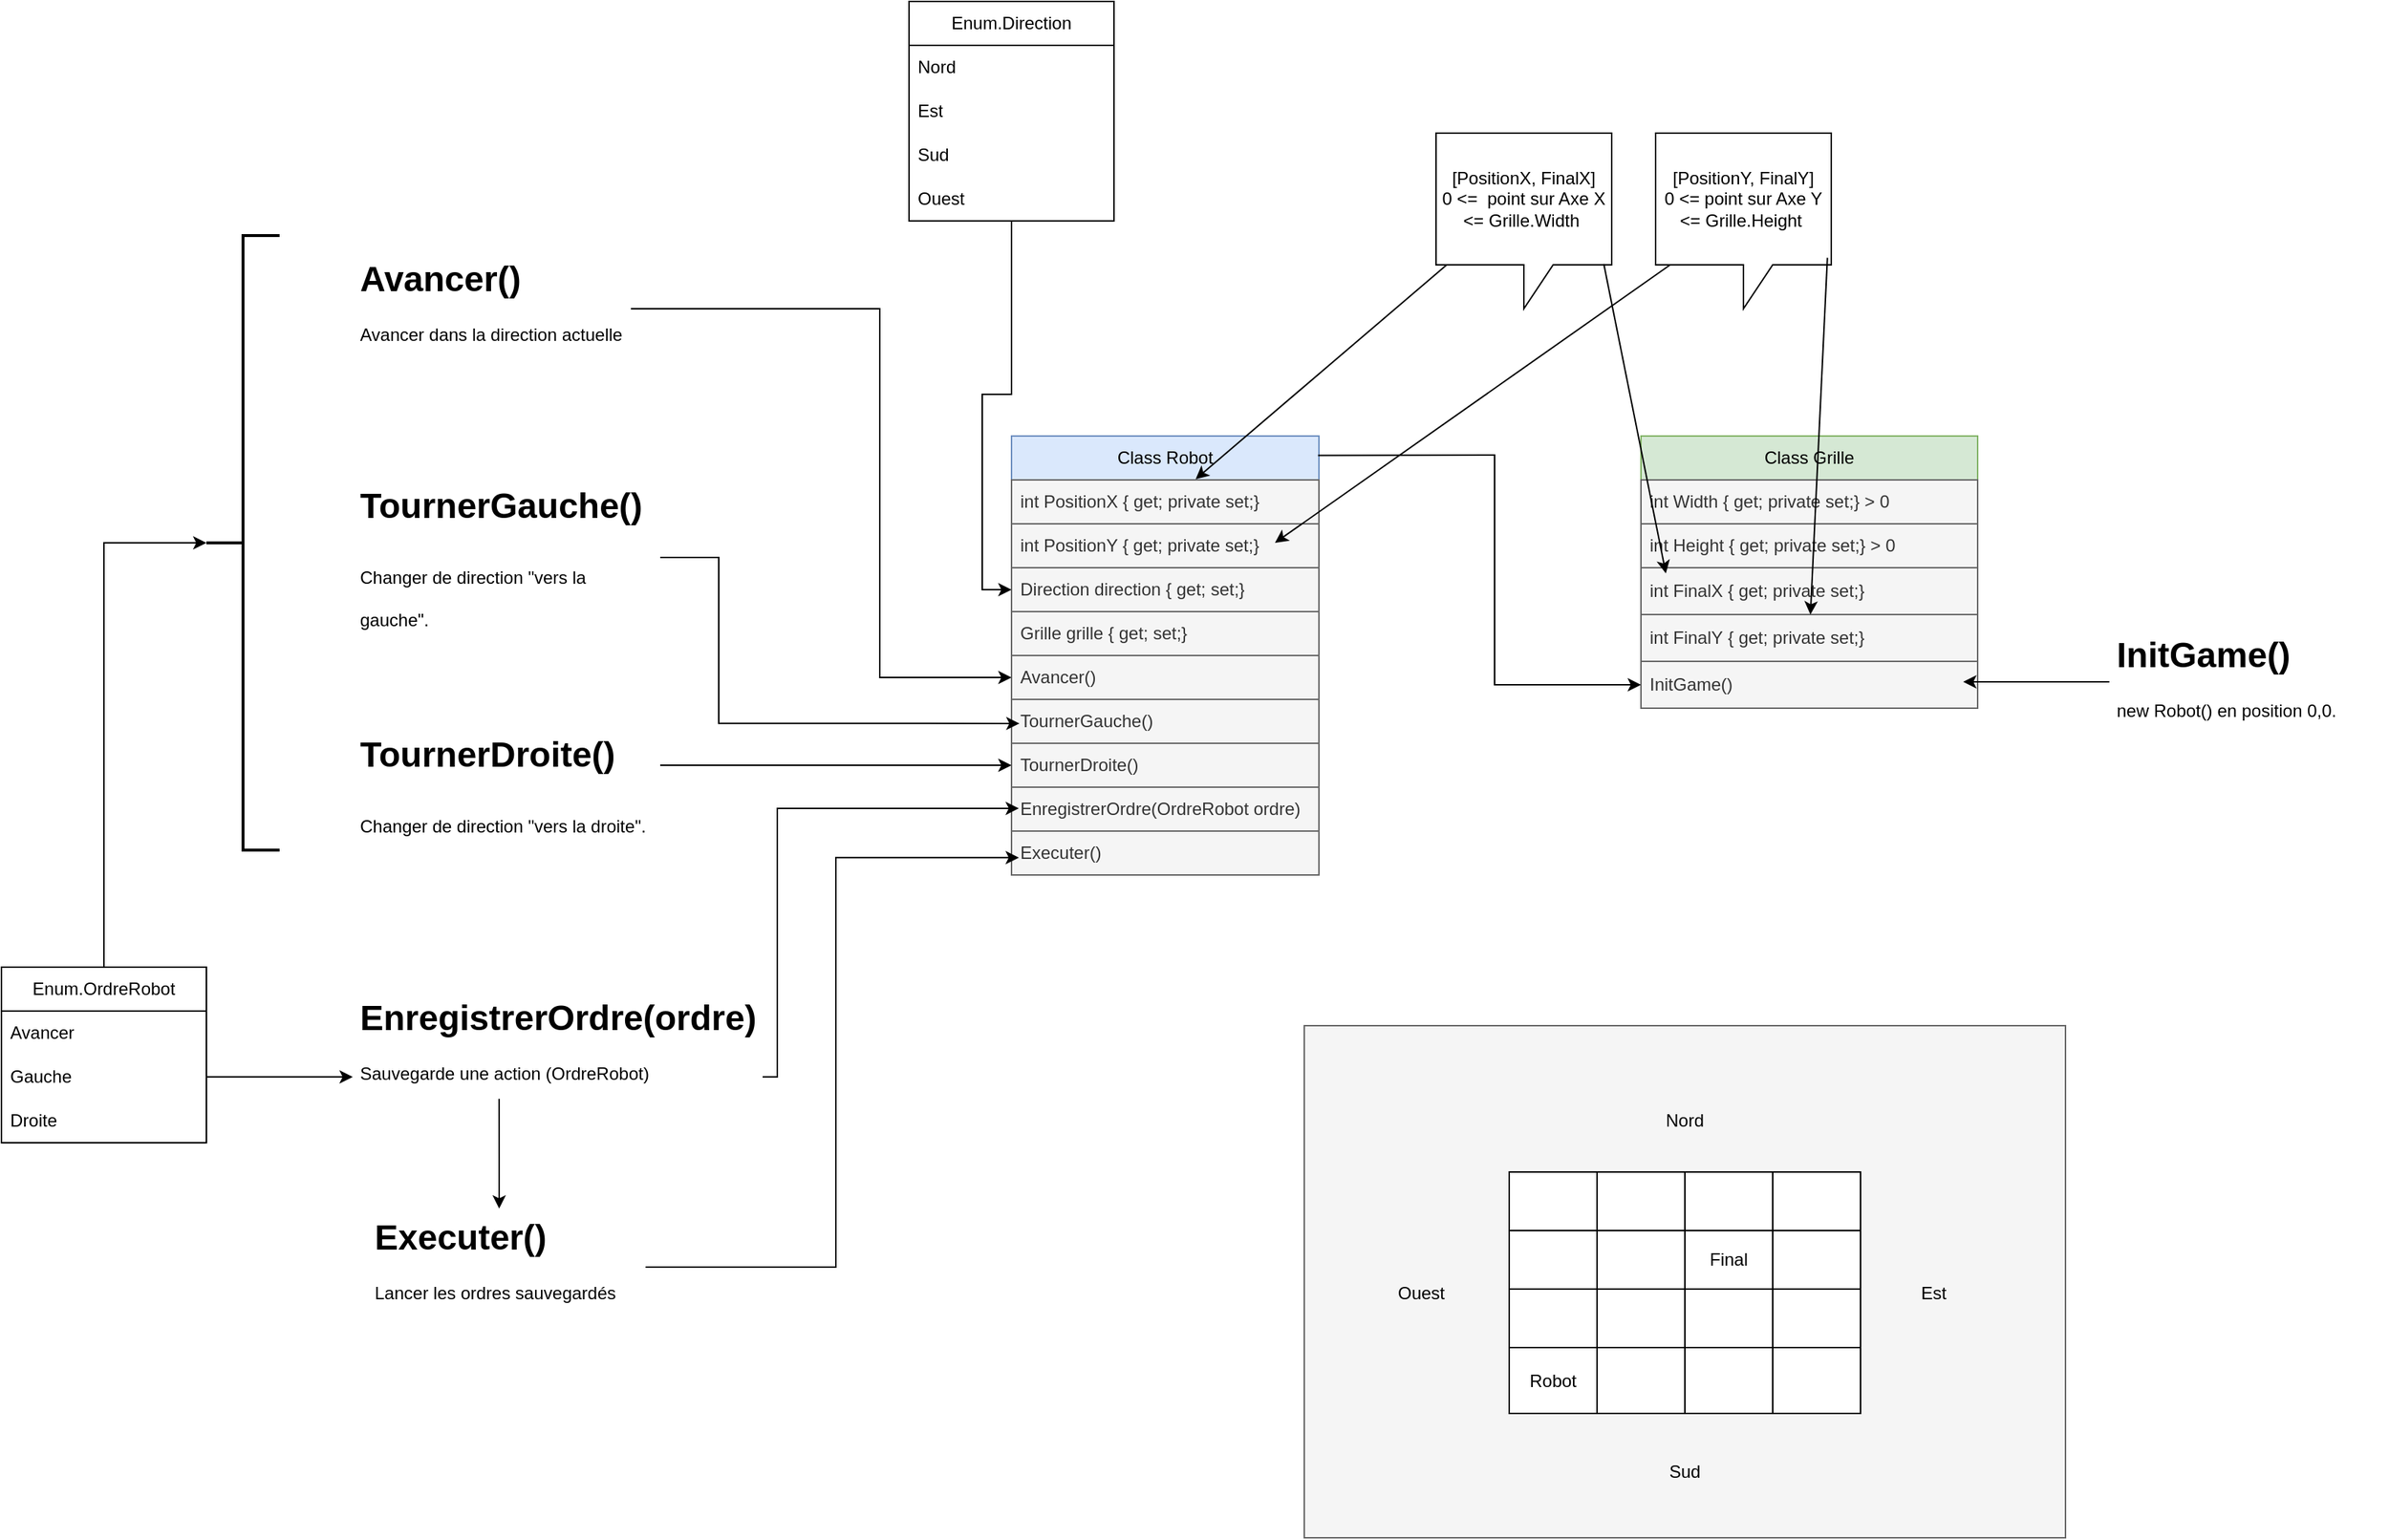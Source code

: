 <mxfile version="22.1.5" type="github">
  <diagram name="Page-1" id="VhgcgTBq95Pmw-9vcF3V">
    <mxGraphModel dx="2122" dy="1234" grid="1" gridSize="10" guides="1" tooltips="1" connect="1" arrows="1" fold="1" page="1" pageScale="1" pageWidth="3300" pageHeight="4681" math="0" shadow="0">
      <root>
        <mxCell id="0" />
        <mxCell id="1" parent="0" />
        <mxCell id="qqzEdZoCKTwrQgAhdA4L-1" value="Class Grille" style="swimlane;fontStyle=0;childLayout=stackLayout;horizontal=1;startSize=30;horizontalStack=0;resizeParent=1;resizeParentMax=0;resizeLast=0;collapsible=1;marginBottom=0;whiteSpace=wrap;html=1;fillColor=#d5e8d4;strokeColor=#82b366;" parent="1" vertex="1">
          <mxGeometry x="1570" y="427" width="230" height="186" as="geometry" />
        </mxCell>
        <mxCell id="qqzEdZoCKTwrQgAhdA4L-2" value="int Width { get; private set;} &amp;gt; 0" style="text;strokeColor=#666666;fillColor=#f5f5f5;align=left;verticalAlign=middle;spacingLeft=4;spacingRight=4;overflow=hidden;points=[[0,0.5],[1,0.5]];portConstraint=eastwest;rotatable=0;whiteSpace=wrap;html=1;fontColor=#333333;" parent="qqzEdZoCKTwrQgAhdA4L-1" vertex="1">
          <mxGeometry y="30" width="230" height="30" as="geometry" />
        </mxCell>
        <mxCell id="qqzEdZoCKTwrQgAhdA4L-3" value="int&amp;nbsp;Height { get; private set;} &amp;gt; 0" style="text;strokeColor=#666666;fillColor=#f5f5f5;align=left;verticalAlign=middle;spacingLeft=4;spacingRight=4;overflow=hidden;points=[[0,0.5],[1,0.5]];portConstraint=eastwest;rotatable=0;whiteSpace=wrap;html=1;fontColor=#333333;" parent="qqzEdZoCKTwrQgAhdA4L-1" vertex="1">
          <mxGeometry y="60" width="230" height="30" as="geometry" />
        </mxCell>
        <mxCell id="qqzEdZoCKTwrQgAhdA4L-4" value="int&amp;nbsp;FinalX { get; private set;}" style="text;strokeColor=#666666;fillColor=#f5f5f5;align=left;verticalAlign=middle;spacingLeft=4;spacingRight=4;overflow=hidden;points=[[0,0.5],[1,0.5]];portConstraint=eastwest;rotatable=0;whiteSpace=wrap;html=1;fontColor=#333333;" parent="qqzEdZoCKTwrQgAhdA4L-1" vertex="1">
          <mxGeometry y="90" width="230" height="32" as="geometry" />
        </mxCell>
        <mxCell id="qqzEdZoCKTwrQgAhdA4L-6" value="int FinalY&amp;nbsp;{ get; private set;}" style="text;strokeColor=#666666;fillColor=#f5f5f5;align=left;verticalAlign=middle;spacingLeft=4;spacingRight=4;overflow=hidden;points=[[0,0.5],[1,0.5]];portConstraint=eastwest;rotatable=0;whiteSpace=wrap;html=1;fontColor=#333333;" parent="qqzEdZoCKTwrQgAhdA4L-1" vertex="1">
          <mxGeometry y="122" width="230" height="32" as="geometry" />
        </mxCell>
        <mxCell id="qqzEdZoCKTwrQgAhdA4L-7" value="InitGame()" style="text;strokeColor=#666666;fillColor=#f5f5f5;align=left;verticalAlign=middle;spacingLeft=4;spacingRight=4;overflow=hidden;points=[[0,0.5],[1,0.5]];portConstraint=eastwest;rotatable=0;whiteSpace=wrap;html=1;fontColor=#333333;" parent="qqzEdZoCKTwrQgAhdA4L-1" vertex="1">
          <mxGeometry y="154" width="230" height="32" as="geometry" />
        </mxCell>
        <mxCell id="qqzEdZoCKTwrQgAhdA4L-9" value="Class Robot" style="swimlane;fontStyle=0;childLayout=stackLayout;horizontal=1;startSize=30;horizontalStack=0;resizeParent=1;resizeParentMax=0;resizeLast=0;collapsible=1;marginBottom=0;whiteSpace=wrap;html=1;fillColor=#dae8fc;strokeColor=#6c8ebf;" parent="1" vertex="1">
          <mxGeometry x="1140" y="427" width="210" height="300" as="geometry" />
        </mxCell>
        <mxCell id="qqzEdZoCKTwrQgAhdA4L-10" value="int PositionX { get; private set;}&amp;nbsp;" style="text;align=left;verticalAlign=middle;spacingLeft=4;spacingRight=4;overflow=hidden;points=[[0,0.5],[1,0.5]];portConstraint=eastwest;rotatable=0;whiteSpace=wrap;html=1;fillColor=#f5f5f5;fontColor=#333333;strokeColor=#666666;" parent="qqzEdZoCKTwrQgAhdA4L-9" vertex="1">
          <mxGeometry y="30" width="210" height="30" as="geometry" />
        </mxCell>
        <mxCell id="qqzEdZoCKTwrQgAhdA4L-11" value="int PositionY { get; private set;}&amp;nbsp;" style="text;align=left;verticalAlign=middle;spacingLeft=4;spacingRight=4;overflow=hidden;points=[[0,0.5],[1,0.5]];portConstraint=eastwest;rotatable=0;whiteSpace=wrap;html=1;fillColor=#f5f5f5;fontColor=#333333;strokeColor=#666666;" parent="qqzEdZoCKTwrQgAhdA4L-9" vertex="1">
          <mxGeometry y="60" width="210" height="30" as="geometry" />
        </mxCell>
        <mxCell id="qqzEdZoCKTwrQgAhdA4L-14" value="Direction direction { get; set;}" style="text;align=left;verticalAlign=middle;spacingLeft=4;spacingRight=4;overflow=hidden;points=[[0,0.5],[1,0.5]];portConstraint=eastwest;rotatable=0;whiteSpace=wrap;html=1;fillColor=#f5f5f5;fontColor=#333333;strokeColor=#666666;" parent="qqzEdZoCKTwrQgAhdA4L-9" vertex="1">
          <mxGeometry y="90" width="210" height="30" as="geometry" />
        </mxCell>
        <mxCell id="qqzEdZoCKTwrQgAhdA4L-17" value="Grille grille { get; set;}" style="text;align=left;verticalAlign=middle;spacingLeft=4;spacingRight=4;overflow=hidden;points=[[0,0.5],[1,0.5]];portConstraint=eastwest;rotatable=0;whiteSpace=wrap;html=1;fillColor=#f5f5f5;fontColor=#333333;strokeColor=#666666;" parent="qqzEdZoCKTwrQgAhdA4L-9" vertex="1">
          <mxGeometry y="120" width="210" height="30" as="geometry" />
        </mxCell>
        <mxCell id="qqzEdZoCKTwrQgAhdA4L-12" value="Avancer()" style="text;align=left;verticalAlign=middle;spacingLeft=4;spacingRight=4;overflow=hidden;points=[[0,0.5],[1,0.5]];portConstraint=eastwest;rotatable=0;whiteSpace=wrap;html=1;fillColor=#f5f5f5;fontColor=#333333;strokeColor=#666666;" parent="qqzEdZoCKTwrQgAhdA4L-9" vertex="1">
          <mxGeometry y="150" width="210" height="30" as="geometry" />
        </mxCell>
        <mxCell id="qqzEdZoCKTwrQgAhdA4L-19" value="TournerGauche()" style="text;align=left;verticalAlign=middle;spacingLeft=4;spacingRight=4;overflow=hidden;points=[[0,0.5],[1,0.5]];portConstraint=eastwest;rotatable=0;whiteSpace=wrap;html=1;fillColor=#f5f5f5;fontColor=#333333;strokeColor=#666666;" parent="qqzEdZoCKTwrQgAhdA4L-9" vertex="1">
          <mxGeometry y="180" width="210" height="30" as="geometry" />
        </mxCell>
        <mxCell id="qqzEdZoCKTwrQgAhdA4L-20" value="TournerDroite()" style="text;align=left;verticalAlign=middle;spacingLeft=4;spacingRight=4;overflow=hidden;points=[[0,0.5],[1,0.5]];portConstraint=eastwest;rotatable=0;whiteSpace=wrap;html=1;fillColor=#f5f5f5;fontColor=#333333;strokeColor=#666666;" parent="qqzEdZoCKTwrQgAhdA4L-9" vertex="1">
          <mxGeometry y="210" width="210" height="30" as="geometry" />
        </mxCell>
        <mxCell id="qqzEdZoCKTwrQgAhdA4L-21" value="EnregistrerOrdre(OrdreRobot ordre)" style="text;align=left;verticalAlign=middle;spacingLeft=4;spacingRight=4;overflow=hidden;points=[[0,0.5],[1,0.5]];portConstraint=eastwest;rotatable=0;whiteSpace=wrap;html=1;fillColor=#f5f5f5;fontColor=#333333;strokeColor=#666666;" parent="qqzEdZoCKTwrQgAhdA4L-9" vertex="1">
          <mxGeometry y="240" width="210" height="30" as="geometry" />
        </mxCell>
        <mxCell id="qqzEdZoCKTwrQgAhdA4L-22" value="Executer()" style="text;align=left;verticalAlign=middle;spacingLeft=4;spacingRight=4;overflow=hidden;points=[[0,0.5],[1,0.5]];portConstraint=eastwest;rotatable=0;whiteSpace=wrap;html=1;fillColor=#f5f5f5;fontColor=#333333;strokeColor=#666666;" parent="qqzEdZoCKTwrQgAhdA4L-9" vertex="1">
          <mxGeometry y="270" width="210" height="30" as="geometry" />
        </mxCell>
        <mxCell id="lX1yc3wwbv_Ot165KATT-20" style="edgeStyle=orthogonalEdgeStyle;rounded=0;orthogonalLoop=1;jettySize=auto;html=1;entryX=0;entryY=0.5;entryDx=0;entryDy=0;" edge="1" parent="1" source="qqzEdZoCKTwrQgAhdA4L-23" target="qqzEdZoCKTwrQgAhdA4L-14">
          <mxGeometry relative="1" as="geometry" />
        </mxCell>
        <mxCell id="qqzEdZoCKTwrQgAhdA4L-23" value="Enum.Direction" style="swimlane;fontStyle=0;childLayout=stackLayout;horizontal=1;startSize=30;horizontalStack=0;resizeParent=1;resizeParentMax=0;resizeLast=0;collapsible=1;marginBottom=0;whiteSpace=wrap;html=1;" parent="1" vertex="1">
          <mxGeometry x="1070" y="130" width="140" height="150" as="geometry" />
        </mxCell>
        <mxCell id="qqzEdZoCKTwrQgAhdA4L-24" value="Nord&lt;span style=&quot;white-space: pre;&quot;&gt;&#x9;&lt;/span&gt;&lt;span style=&quot;white-space: pre;&quot;&gt;&#x9;&lt;/span&gt;" style="text;strokeColor=none;fillColor=none;align=left;verticalAlign=middle;spacingLeft=4;spacingRight=4;overflow=hidden;points=[[0,0.5],[1,0.5]];portConstraint=eastwest;rotatable=0;whiteSpace=wrap;html=1;" parent="qqzEdZoCKTwrQgAhdA4L-23" vertex="1">
          <mxGeometry y="30" width="140" height="30" as="geometry" />
        </mxCell>
        <mxCell id="qqzEdZoCKTwrQgAhdA4L-25" value="Est" style="text;strokeColor=none;fillColor=none;align=left;verticalAlign=middle;spacingLeft=4;spacingRight=4;overflow=hidden;points=[[0,0.5],[1,0.5]];portConstraint=eastwest;rotatable=0;whiteSpace=wrap;html=1;" parent="qqzEdZoCKTwrQgAhdA4L-23" vertex="1">
          <mxGeometry y="60" width="140" height="30" as="geometry" />
        </mxCell>
        <mxCell id="qqzEdZoCKTwrQgAhdA4L-26" value="Sud" style="text;strokeColor=none;fillColor=none;align=left;verticalAlign=middle;spacingLeft=4;spacingRight=4;overflow=hidden;points=[[0,0.5],[1,0.5]];portConstraint=eastwest;rotatable=0;whiteSpace=wrap;html=1;" parent="qqzEdZoCKTwrQgAhdA4L-23" vertex="1">
          <mxGeometry y="90" width="140" height="30" as="geometry" />
        </mxCell>
        <mxCell id="qqzEdZoCKTwrQgAhdA4L-27" value="Ouest" style="text;strokeColor=none;fillColor=none;align=left;verticalAlign=middle;spacingLeft=4;spacingRight=4;overflow=hidden;points=[[0,0.5],[1,0.5]];portConstraint=eastwest;rotatable=0;whiteSpace=wrap;html=1;" parent="qqzEdZoCKTwrQgAhdA4L-23" vertex="1">
          <mxGeometry y="120" width="140" height="30" as="geometry" />
        </mxCell>
        <mxCell id="lX1yc3wwbv_Ot165KATT-1" value="Enum.OrdreRobot" style="swimlane;fontStyle=0;childLayout=stackLayout;horizontal=1;startSize=30;horizontalStack=0;resizeParent=1;resizeParentMax=0;resizeLast=0;collapsible=1;marginBottom=0;whiteSpace=wrap;html=1;" vertex="1" parent="1">
          <mxGeometry x="450" y="790" width="140" height="120" as="geometry" />
        </mxCell>
        <mxCell id="lX1yc3wwbv_Ot165KATT-2" value="Avancer" style="text;strokeColor=none;fillColor=none;align=left;verticalAlign=middle;spacingLeft=4;spacingRight=4;overflow=hidden;points=[[0,0.5],[1,0.5]];portConstraint=eastwest;rotatable=0;whiteSpace=wrap;html=1;" vertex="1" parent="lX1yc3wwbv_Ot165KATT-1">
          <mxGeometry y="30" width="140" height="30" as="geometry" />
        </mxCell>
        <mxCell id="lX1yc3wwbv_Ot165KATT-3" value="Gauche" style="text;strokeColor=none;fillColor=none;align=left;verticalAlign=middle;spacingLeft=4;spacingRight=4;overflow=hidden;points=[[0,0.5],[1,0.5]];portConstraint=eastwest;rotatable=0;whiteSpace=wrap;html=1;" vertex="1" parent="lX1yc3wwbv_Ot165KATT-1">
          <mxGeometry y="60" width="140" height="30" as="geometry" />
        </mxCell>
        <mxCell id="lX1yc3wwbv_Ot165KATT-4" value="Droite" style="text;strokeColor=none;fillColor=none;align=left;verticalAlign=middle;spacingLeft=4;spacingRight=4;overflow=hidden;points=[[0,0.5],[1,0.5]];portConstraint=eastwest;rotatable=0;whiteSpace=wrap;html=1;" vertex="1" parent="lX1yc3wwbv_Ot165KATT-1">
          <mxGeometry y="90" width="140" height="30" as="geometry" />
        </mxCell>
        <mxCell id="lX1yc3wwbv_Ot165KATT-12" style="edgeStyle=orthogonalEdgeStyle;rounded=0;orthogonalLoop=1;jettySize=auto;html=1;entryX=0;entryY=0.5;entryDx=0;entryDy=0;" edge="1" parent="1" source="lX1yc3wwbv_Ot165KATT-5" target="qqzEdZoCKTwrQgAhdA4L-12">
          <mxGeometry relative="1" as="geometry">
            <Array as="points">
              <mxPoint x="1050" y="340" />
              <mxPoint x="1050" y="592" />
            </Array>
          </mxGeometry>
        </mxCell>
        <mxCell id="lX1yc3wwbv_Ot165KATT-5" value="&lt;h1&gt;Avancer()&lt;/h1&gt;&lt;p&gt;Avancer dans la direction actuelle&lt;/p&gt;" style="text;html=1;strokeColor=none;fillColor=none;spacing=5;spacingTop=-20;whiteSpace=wrap;overflow=hidden;rounded=0;" vertex="1" parent="1">
          <mxGeometry x="690" y="300" width="190" height="80" as="geometry" />
        </mxCell>
        <mxCell id="lX1yc3wwbv_Ot165KATT-6" value="&lt;h1&gt;&lt;span style=&quot;background-color: initial;&quot;&gt;TournerGauche()&lt;/span&gt;&lt;/h1&gt;&lt;h1&gt;&lt;span style=&quot;background-color: initial; font-size: 12px; font-weight: normal;&quot;&gt;Changer de direction &quot;vers la gauche&quot;.&lt;/span&gt;&lt;br&gt;&lt;/h1&gt;" style="text;html=1;strokeColor=none;fillColor=none;spacing=5;spacingTop=-20;whiteSpace=wrap;overflow=hidden;rounded=0;" vertex="1" parent="1">
          <mxGeometry x="690" y="455" width="210" height="110" as="geometry" />
        </mxCell>
        <mxCell id="lX1yc3wwbv_Ot165KATT-13" style="edgeStyle=orthogonalEdgeStyle;rounded=0;orthogonalLoop=1;jettySize=auto;html=1;entryX=0;entryY=0.75;entryDx=0;entryDy=0;" edge="1" parent="1" source="lX1yc3wwbv_Ot165KATT-7" target="qqzEdZoCKTwrQgAhdA4L-9">
          <mxGeometry relative="1" as="geometry">
            <Array as="points">
              <mxPoint x="870" y="652" />
              <mxPoint x="870" y="652" />
            </Array>
          </mxGeometry>
        </mxCell>
        <mxCell id="lX1yc3wwbv_Ot165KATT-7" value="&lt;h1&gt;&lt;span style=&quot;background-color: initial;&quot;&gt;TournerDroite()&lt;/span&gt;&lt;/h1&gt;&lt;h1&gt;&lt;span style=&quot;background-color: initial; font-size: 12px; font-weight: normal;&quot;&gt;Changer de direction &quot;vers la droite&quot;.&lt;/span&gt;&lt;br&gt;&lt;/h1&gt;" style="text;html=1;strokeColor=none;fillColor=none;spacing=5;spacingTop=-20;whiteSpace=wrap;overflow=hidden;rounded=0;" vertex="1" parent="1">
          <mxGeometry x="690" y="625" width="210" height="110" as="geometry" />
        </mxCell>
        <mxCell id="lX1yc3wwbv_Ot165KATT-58" value="" style="edgeStyle=orthogonalEdgeStyle;rounded=0;orthogonalLoop=1;jettySize=auto;html=1;exitX=0.357;exitY=0.625;exitDx=0;exitDy=0;exitPerimeter=0;" edge="1" parent="1" source="lX1yc3wwbv_Ot165KATT-8" target="lX1yc3wwbv_Ot165KATT-9">
          <mxGeometry relative="1" as="geometry">
            <Array as="points">
              <mxPoint x="790" y="920" />
              <mxPoint x="790" y="920" />
            </Array>
          </mxGeometry>
        </mxCell>
        <mxCell id="lX1yc3wwbv_Ot165KATT-8" value="&lt;h1&gt;EnregistrerOrdre(ordre)&lt;/h1&gt;&lt;p&gt;Sauvegarde une action (OrdreRobot)&lt;/p&gt;" style="text;html=1;strokeColor=none;fillColor=none;spacing=5;spacingTop=-20;whiteSpace=wrap;overflow=hidden;rounded=0;" vertex="1" parent="1">
          <mxGeometry x="690" y="805" width="280" height="120" as="geometry" />
        </mxCell>
        <mxCell id="lX1yc3wwbv_Ot165KATT-9" value="&lt;h1&gt;Executer()&lt;/h1&gt;&lt;p&gt;Lancer les ordres sauvegardés&lt;/p&gt;" style="text;html=1;strokeColor=none;fillColor=none;spacing=5;spacingTop=-20;whiteSpace=wrap;overflow=hidden;rounded=0;" vertex="1" parent="1">
          <mxGeometry x="700" y="955" width="190" height="80" as="geometry" />
        </mxCell>
        <mxCell id="lX1yc3wwbv_Ot165KATT-11" style="edgeStyle=orthogonalEdgeStyle;rounded=0;orthogonalLoop=1;jettySize=auto;html=1;entryX=0.026;entryY=0.548;entryDx=0;entryDy=0;entryPerimeter=0;" edge="1" parent="1" source="lX1yc3wwbv_Ot165KATT-6" target="qqzEdZoCKTwrQgAhdA4L-19">
          <mxGeometry relative="1" as="geometry">
            <Array as="points">
              <mxPoint x="940" y="510" />
              <mxPoint x="940" y="623" />
            </Array>
          </mxGeometry>
        </mxCell>
        <mxCell id="lX1yc3wwbv_Ot165KATT-14" style="edgeStyle=orthogonalEdgeStyle;rounded=0;orthogonalLoop=1;jettySize=auto;html=1;entryX=0.024;entryY=0.482;entryDx=0;entryDy=0;entryPerimeter=0;" edge="1" parent="1" source="lX1yc3wwbv_Ot165KATT-8" target="qqzEdZoCKTwrQgAhdA4L-21">
          <mxGeometry relative="1" as="geometry">
            <Array as="points">
              <mxPoint x="980" y="865" />
              <mxPoint x="980" y="682" />
            </Array>
          </mxGeometry>
        </mxCell>
        <mxCell id="lX1yc3wwbv_Ot165KATT-15" style="edgeStyle=orthogonalEdgeStyle;rounded=0;orthogonalLoop=1;jettySize=auto;html=1;entryX=0.024;entryY=0.604;entryDx=0;entryDy=0;entryPerimeter=0;" edge="1" parent="1" source="lX1yc3wwbv_Ot165KATT-9" target="qqzEdZoCKTwrQgAhdA4L-22">
          <mxGeometry relative="1" as="geometry">
            <Array as="points">
              <mxPoint x="1020" y="995" />
              <mxPoint x="1020" y="715" />
            </Array>
          </mxGeometry>
        </mxCell>
        <mxCell id="lX1yc3wwbv_Ot165KATT-16" value="&lt;h1&gt;InitGame()&lt;/h1&gt;&lt;p&gt;new Robot() en position 0,0.&lt;/p&gt;" style="text;html=1;strokeColor=none;fillColor=none;spacing=5;spacingTop=-20;whiteSpace=wrap;overflow=hidden;rounded=0;" vertex="1" parent="1">
          <mxGeometry x="1890" y="557" width="190" height="80" as="geometry" />
        </mxCell>
        <mxCell id="lX1yc3wwbv_Ot165KATT-17" style="edgeStyle=orthogonalEdgeStyle;rounded=0;orthogonalLoop=1;jettySize=auto;html=1;entryX=0.957;entryY=0.437;entryDx=0;entryDy=0;entryPerimeter=0;" edge="1" parent="1" source="lX1yc3wwbv_Ot165KATT-16" target="qqzEdZoCKTwrQgAhdA4L-7">
          <mxGeometry relative="1" as="geometry">
            <Array as="points">
              <mxPoint x="1870" y="595" />
              <mxPoint x="1870" y="595" />
            </Array>
          </mxGeometry>
        </mxCell>
        <mxCell id="lX1yc3wwbv_Ot165KATT-18" value="" style="endArrow=classic;html=1;rounded=0;exitX=0.997;exitY=0.044;exitDx=0;exitDy=0;exitPerimeter=0;entryX=0;entryY=0.5;entryDx=0;entryDy=0;" edge="1" parent="1" source="qqzEdZoCKTwrQgAhdA4L-9" target="qqzEdZoCKTwrQgAhdA4L-7">
          <mxGeometry width="50" height="50" relative="1" as="geometry">
            <mxPoint x="1530" y="635" as="sourcePoint" />
            <mxPoint x="1580" y="585" as="targetPoint" />
            <Array as="points">
              <mxPoint x="1470" y="440" />
              <mxPoint x="1470" y="597" />
            </Array>
          </mxGeometry>
        </mxCell>
        <mxCell id="lX1yc3wwbv_Ot165KATT-19" style="edgeStyle=orthogonalEdgeStyle;rounded=0;orthogonalLoop=1;jettySize=auto;html=1;entryX=0;entryY=0.5;entryDx=0;entryDy=0;" edge="1" parent="1" source="lX1yc3wwbv_Ot165KATT-3" target="lX1yc3wwbv_Ot165KATT-8">
          <mxGeometry relative="1" as="geometry" />
        </mxCell>
        <mxCell id="lX1yc3wwbv_Ot165KATT-21" value="[PositionX, FinalX]&lt;br&gt;0 &amp;lt;=&amp;nbsp; point sur Axe X &amp;lt;= Grille.Width&amp;nbsp;" style="shape=callout;whiteSpace=wrap;html=1;perimeter=calloutPerimeter;" vertex="1" parent="1">
          <mxGeometry x="1430" y="220" width="120" height="120" as="geometry" />
        </mxCell>
        <mxCell id="lX1yc3wwbv_Ot165KATT-22" value="[PositionY, FinalY]&lt;br&gt;0 &amp;lt;= point sur Axe Y &amp;lt;= Grille.Height&amp;nbsp;" style="shape=callout;whiteSpace=wrap;html=1;perimeter=calloutPerimeter;" vertex="1" parent="1">
          <mxGeometry x="1580" y="220" width="120" height="120" as="geometry" />
        </mxCell>
        <mxCell id="lX1yc3wwbv_Ot165KATT-24" value="" style="endArrow=classic;html=1;rounded=0;exitX=0.978;exitY=0.71;exitDx=0;exitDy=0;exitPerimeter=0;" edge="1" parent="1" source="lX1yc3wwbv_Ot165KATT-22" target="qqzEdZoCKTwrQgAhdA4L-6">
          <mxGeometry width="50" height="50" relative="1" as="geometry">
            <mxPoint x="1520" y="660" as="sourcePoint" />
            <mxPoint x="1570" y="610" as="targetPoint" />
          </mxGeometry>
        </mxCell>
        <mxCell id="lX1yc3wwbv_Ot165KATT-25" value="" style="endArrow=classic;html=1;rounded=0;entryX=0.599;entryY=-0.017;entryDx=0;entryDy=0;entryPerimeter=0;" edge="1" parent="1" source="lX1yc3wwbv_Ot165KATT-21" target="qqzEdZoCKTwrQgAhdA4L-10">
          <mxGeometry width="50" height="50" relative="1" as="geometry">
            <mxPoint x="1520" y="440" as="sourcePoint" />
            <mxPoint x="1250" y="470" as="targetPoint" />
          </mxGeometry>
        </mxCell>
        <mxCell id="lX1yc3wwbv_Ot165KATT-26" value="" style="endArrow=classic;html=1;rounded=0;entryX=0.857;entryY=0.433;entryDx=0;entryDy=0;entryPerimeter=0;exitX=0.083;exitY=0.75;exitDx=0;exitDy=0;exitPerimeter=0;" edge="1" parent="1" source="lX1yc3wwbv_Ot165KATT-22" target="qqzEdZoCKTwrQgAhdA4L-11">
          <mxGeometry width="50" height="50" relative="1" as="geometry">
            <mxPoint x="1600" y="320" as="sourcePoint" />
            <mxPoint x="1620" y="390" as="targetPoint" />
          </mxGeometry>
        </mxCell>
        <mxCell id="lX1yc3wwbv_Ot165KATT-27" value="" style="endArrow=classic;html=1;rounded=0;exitX=0.955;exitY=0.745;exitDx=0;exitDy=0;exitPerimeter=0;entryX=0.074;entryY=0.123;entryDx=0;entryDy=0;entryPerimeter=0;" edge="1" parent="1" source="lX1yc3wwbv_Ot165KATT-21" target="qqzEdZoCKTwrQgAhdA4L-4">
          <mxGeometry width="50" height="50" relative="1" as="geometry">
            <mxPoint x="1570" y="440" as="sourcePoint" />
            <mxPoint x="1620" y="390" as="targetPoint" />
          </mxGeometry>
        </mxCell>
        <mxCell id="lX1yc3wwbv_Ot165KATT-55" value="" style="group;fillColor=#f5f5f5;fontColor=#333333;strokeColor=#666666;" vertex="1" connectable="0" parent="1">
          <mxGeometry x="1340" y="830" width="520" height="350" as="geometry" />
        </mxCell>
        <mxCell id="lX1yc3wwbv_Ot165KATT-28" value="" style="shape=table;startSize=0;container=1;collapsible=0;childLayout=tableLayout;" vertex="1" parent="lX1yc3wwbv_Ot165KATT-55">
          <mxGeometry x="140" y="100" width="240" height="165" as="geometry" />
        </mxCell>
        <mxCell id="lX1yc3wwbv_Ot165KATT-29" value="" style="shape=tableRow;horizontal=0;startSize=0;swimlaneHead=0;swimlaneBody=0;strokeColor=inherit;top=0;left=0;bottom=0;right=0;collapsible=0;dropTarget=0;fillColor=none;points=[[0,0.5],[1,0.5]];portConstraint=eastwest;" vertex="1" parent="lX1yc3wwbv_Ot165KATT-28">
          <mxGeometry width="240" height="40" as="geometry" />
        </mxCell>
        <mxCell id="lX1yc3wwbv_Ot165KATT-30" value="" style="shape=partialRectangle;html=1;whiteSpace=wrap;connectable=0;strokeColor=inherit;overflow=hidden;fillColor=none;top=0;left=0;bottom=0;right=0;pointerEvents=1;" vertex="1" parent="lX1yc3wwbv_Ot165KATT-29">
          <mxGeometry width="60" height="40" as="geometry">
            <mxRectangle width="60" height="40" as="alternateBounds" />
          </mxGeometry>
        </mxCell>
        <mxCell id="lX1yc3wwbv_Ot165KATT-31" value="" style="shape=partialRectangle;html=1;whiteSpace=wrap;connectable=0;strokeColor=inherit;overflow=hidden;fillColor=none;top=0;left=0;bottom=0;right=0;pointerEvents=1;" vertex="1" parent="lX1yc3wwbv_Ot165KATT-29">
          <mxGeometry x="60" width="60" height="40" as="geometry">
            <mxRectangle width="60" height="40" as="alternateBounds" />
          </mxGeometry>
        </mxCell>
        <mxCell id="lX1yc3wwbv_Ot165KATT-32" value="" style="shape=partialRectangle;html=1;whiteSpace=wrap;connectable=0;strokeColor=inherit;overflow=hidden;fillColor=none;top=0;left=0;bottom=0;right=0;pointerEvents=1;" vertex="1" parent="lX1yc3wwbv_Ot165KATT-29">
          <mxGeometry x="120" width="60" height="40" as="geometry">
            <mxRectangle width="60" height="40" as="alternateBounds" />
          </mxGeometry>
        </mxCell>
        <mxCell id="lX1yc3wwbv_Ot165KATT-33" value="" style="shape=partialRectangle;html=1;whiteSpace=wrap;connectable=0;strokeColor=inherit;overflow=hidden;fillColor=none;top=0;left=0;bottom=0;right=0;pointerEvents=1;" vertex="1" parent="lX1yc3wwbv_Ot165KATT-29">
          <mxGeometry x="180" width="60" height="40" as="geometry">
            <mxRectangle width="60" height="40" as="alternateBounds" />
          </mxGeometry>
        </mxCell>
        <mxCell id="lX1yc3wwbv_Ot165KATT-34" value="" style="shape=tableRow;horizontal=0;startSize=0;swimlaneHead=0;swimlaneBody=0;strokeColor=inherit;top=0;left=0;bottom=0;right=0;collapsible=0;dropTarget=0;fillColor=none;points=[[0,0.5],[1,0.5]];portConstraint=eastwest;" vertex="1" parent="lX1yc3wwbv_Ot165KATT-28">
          <mxGeometry y="40" width="240" height="40" as="geometry" />
        </mxCell>
        <mxCell id="lX1yc3wwbv_Ot165KATT-35" value="" style="shape=partialRectangle;html=1;whiteSpace=wrap;connectable=0;strokeColor=inherit;overflow=hidden;fillColor=none;top=0;left=0;bottom=0;right=0;pointerEvents=1;" vertex="1" parent="lX1yc3wwbv_Ot165KATT-34">
          <mxGeometry width="60" height="40" as="geometry">
            <mxRectangle width="60" height="40" as="alternateBounds" />
          </mxGeometry>
        </mxCell>
        <mxCell id="lX1yc3wwbv_Ot165KATT-36" value="" style="shape=partialRectangle;html=1;whiteSpace=wrap;connectable=0;strokeColor=inherit;overflow=hidden;fillColor=none;top=0;left=0;bottom=0;right=0;pointerEvents=1;" vertex="1" parent="lX1yc3wwbv_Ot165KATT-34">
          <mxGeometry x="60" width="60" height="40" as="geometry">
            <mxRectangle width="60" height="40" as="alternateBounds" />
          </mxGeometry>
        </mxCell>
        <mxCell id="lX1yc3wwbv_Ot165KATT-37" value="Final" style="shape=partialRectangle;html=1;whiteSpace=wrap;connectable=0;strokeColor=inherit;overflow=hidden;fillColor=none;top=0;left=0;bottom=0;right=0;pointerEvents=1;" vertex="1" parent="lX1yc3wwbv_Ot165KATT-34">
          <mxGeometry x="120" width="60" height="40" as="geometry">
            <mxRectangle width="60" height="40" as="alternateBounds" />
          </mxGeometry>
        </mxCell>
        <mxCell id="lX1yc3wwbv_Ot165KATT-38" value="" style="shape=partialRectangle;html=1;whiteSpace=wrap;connectable=0;strokeColor=inherit;overflow=hidden;fillColor=none;top=0;left=0;bottom=0;right=0;pointerEvents=1;" vertex="1" parent="lX1yc3wwbv_Ot165KATT-34">
          <mxGeometry x="180" width="60" height="40" as="geometry">
            <mxRectangle width="60" height="40" as="alternateBounds" />
          </mxGeometry>
        </mxCell>
        <mxCell id="lX1yc3wwbv_Ot165KATT-39" value="" style="shape=tableRow;horizontal=0;startSize=0;swimlaneHead=0;swimlaneBody=0;strokeColor=inherit;top=0;left=0;bottom=0;right=0;collapsible=0;dropTarget=0;fillColor=none;points=[[0,0.5],[1,0.5]];portConstraint=eastwest;" vertex="1" parent="lX1yc3wwbv_Ot165KATT-28">
          <mxGeometry y="80" width="240" height="40" as="geometry" />
        </mxCell>
        <mxCell id="lX1yc3wwbv_Ot165KATT-40" value="" style="shape=partialRectangle;html=1;whiteSpace=wrap;connectable=0;strokeColor=inherit;overflow=hidden;fillColor=none;top=0;left=0;bottom=0;right=0;pointerEvents=1;" vertex="1" parent="lX1yc3wwbv_Ot165KATT-39">
          <mxGeometry width="60" height="40" as="geometry">
            <mxRectangle width="60" height="40" as="alternateBounds" />
          </mxGeometry>
        </mxCell>
        <mxCell id="lX1yc3wwbv_Ot165KATT-41" value="" style="shape=partialRectangle;html=1;whiteSpace=wrap;connectable=0;strokeColor=inherit;overflow=hidden;fillColor=none;top=0;left=0;bottom=0;right=0;pointerEvents=1;" vertex="1" parent="lX1yc3wwbv_Ot165KATT-39">
          <mxGeometry x="60" width="60" height="40" as="geometry">
            <mxRectangle width="60" height="40" as="alternateBounds" />
          </mxGeometry>
        </mxCell>
        <mxCell id="lX1yc3wwbv_Ot165KATT-42" value="" style="shape=partialRectangle;html=1;whiteSpace=wrap;connectable=0;strokeColor=inherit;overflow=hidden;fillColor=none;top=0;left=0;bottom=0;right=0;pointerEvents=1;" vertex="1" parent="lX1yc3wwbv_Ot165KATT-39">
          <mxGeometry x="120" width="60" height="40" as="geometry">
            <mxRectangle width="60" height="40" as="alternateBounds" />
          </mxGeometry>
        </mxCell>
        <mxCell id="lX1yc3wwbv_Ot165KATT-43" value="" style="shape=partialRectangle;html=1;whiteSpace=wrap;connectable=0;strokeColor=inherit;overflow=hidden;fillColor=none;top=0;left=0;bottom=0;right=0;pointerEvents=1;" vertex="1" parent="lX1yc3wwbv_Ot165KATT-39">
          <mxGeometry x="180" width="60" height="40" as="geometry">
            <mxRectangle width="60" height="40" as="alternateBounds" />
          </mxGeometry>
        </mxCell>
        <mxCell id="lX1yc3wwbv_Ot165KATT-44" value="" style="shape=tableRow;horizontal=0;startSize=0;swimlaneHead=0;swimlaneBody=0;strokeColor=inherit;top=0;left=0;bottom=0;right=0;collapsible=0;dropTarget=0;fillColor=none;points=[[0,0.5],[1,0.5]];portConstraint=eastwest;" vertex="1" parent="lX1yc3wwbv_Ot165KATT-28">
          <mxGeometry y="120" width="240" height="45" as="geometry" />
        </mxCell>
        <mxCell id="lX1yc3wwbv_Ot165KATT-45" value="Robot" style="shape=partialRectangle;html=1;whiteSpace=wrap;connectable=0;strokeColor=inherit;overflow=hidden;fillColor=none;top=0;left=0;bottom=0;right=0;pointerEvents=1;" vertex="1" parent="lX1yc3wwbv_Ot165KATT-44">
          <mxGeometry width="60" height="45" as="geometry">
            <mxRectangle width="60" height="45" as="alternateBounds" />
          </mxGeometry>
        </mxCell>
        <mxCell id="lX1yc3wwbv_Ot165KATT-46" value="" style="shape=partialRectangle;html=1;whiteSpace=wrap;connectable=0;strokeColor=inherit;overflow=hidden;fillColor=none;top=0;left=0;bottom=0;right=0;pointerEvents=1;" vertex="1" parent="lX1yc3wwbv_Ot165KATT-44">
          <mxGeometry x="60" width="60" height="45" as="geometry">
            <mxRectangle width="60" height="45" as="alternateBounds" />
          </mxGeometry>
        </mxCell>
        <mxCell id="lX1yc3wwbv_Ot165KATT-47" value="" style="shape=partialRectangle;html=1;whiteSpace=wrap;connectable=0;strokeColor=inherit;overflow=hidden;fillColor=none;top=0;left=0;bottom=0;right=0;pointerEvents=1;" vertex="1" parent="lX1yc3wwbv_Ot165KATT-44">
          <mxGeometry x="120" width="60" height="45" as="geometry">
            <mxRectangle width="60" height="45" as="alternateBounds" />
          </mxGeometry>
        </mxCell>
        <mxCell id="lX1yc3wwbv_Ot165KATT-48" value="" style="shape=partialRectangle;html=1;whiteSpace=wrap;connectable=0;strokeColor=inherit;overflow=hidden;fillColor=none;top=0;left=0;bottom=0;right=0;pointerEvents=1;" vertex="1" parent="lX1yc3wwbv_Ot165KATT-44">
          <mxGeometry x="180" width="60" height="45" as="geometry">
            <mxRectangle width="60" height="45" as="alternateBounds" />
          </mxGeometry>
        </mxCell>
        <mxCell id="lX1yc3wwbv_Ot165KATT-49" value="Nord" style="text;html=1;strokeColor=none;fillColor=none;align=center;verticalAlign=middle;whiteSpace=wrap;rounded=0;" vertex="1" parent="lX1yc3wwbv_Ot165KATT-55">
          <mxGeometry x="230" y="50" width="60" height="30" as="geometry" />
        </mxCell>
        <mxCell id="lX1yc3wwbv_Ot165KATT-50" value="Sud" style="text;html=1;strokeColor=none;fillColor=none;align=center;verticalAlign=middle;whiteSpace=wrap;rounded=0;" vertex="1" parent="lX1yc3wwbv_Ot165KATT-55">
          <mxGeometry x="230" y="290" width="60" height="30" as="geometry" />
        </mxCell>
        <mxCell id="lX1yc3wwbv_Ot165KATT-51" value="Est" style="text;html=1;strokeColor=none;fillColor=none;align=center;verticalAlign=middle;whiteSpace=wrap;rounded=0;" vertex="1" parent="lX1yc3wwbv_Ot165KATT-55">
          <mxGeometry x="400" y="167.5" width="60" height="30" as="geometry" />
        </mxCell>
        <mxCell id="lX1yc3wwbv_Ot165KATT-52" value="Ouest" style="text;html=1;strokeColor=none;fillColor=none;align=center;verticalAlign=middle;whiteSpace=wrap;rounded=0;" vertex="1" parent="lX1yc3wwbv_Ot165KATT-55">
          <mxGeometry x="50" y="167.5" width="60" height="30" as="geometry" />
        </mxCell>
        <mxCell id="lX1yc3wwbv_Ot165KATT-56" value="" style="strokeWidth=2;html=1;shape=mxgraph.flowchart.annotation_2;align=left;labelPosition=right;pointerEvents=1;" vertex="1" parent="1">
          <mxGeometry x="590" y="290" width="50" height="420" as="geometry" />
        </mxCell>
        <mxCell id="lX1yc3wwbv_Ot165KATT-57" style="edgeStyle=orthogonalEdgeStyle;rounded=0;orthogonalLoop=1;jettySize=auto;html=1;entryX=0;entryY=0.5;entryDx=0;entryDy=0;entryPerimeter=0;" edge="1" parent="1" source="lX1yc3wwbv_Ot165KATT-1" target="lX1yc3wwbv_Ot165KATT-56">
          <mxGeometry relative="1" as="geometry" />
        </mxCell>
      </root>
    </mxGraphModel>
  </diagram>
</mxfile>
